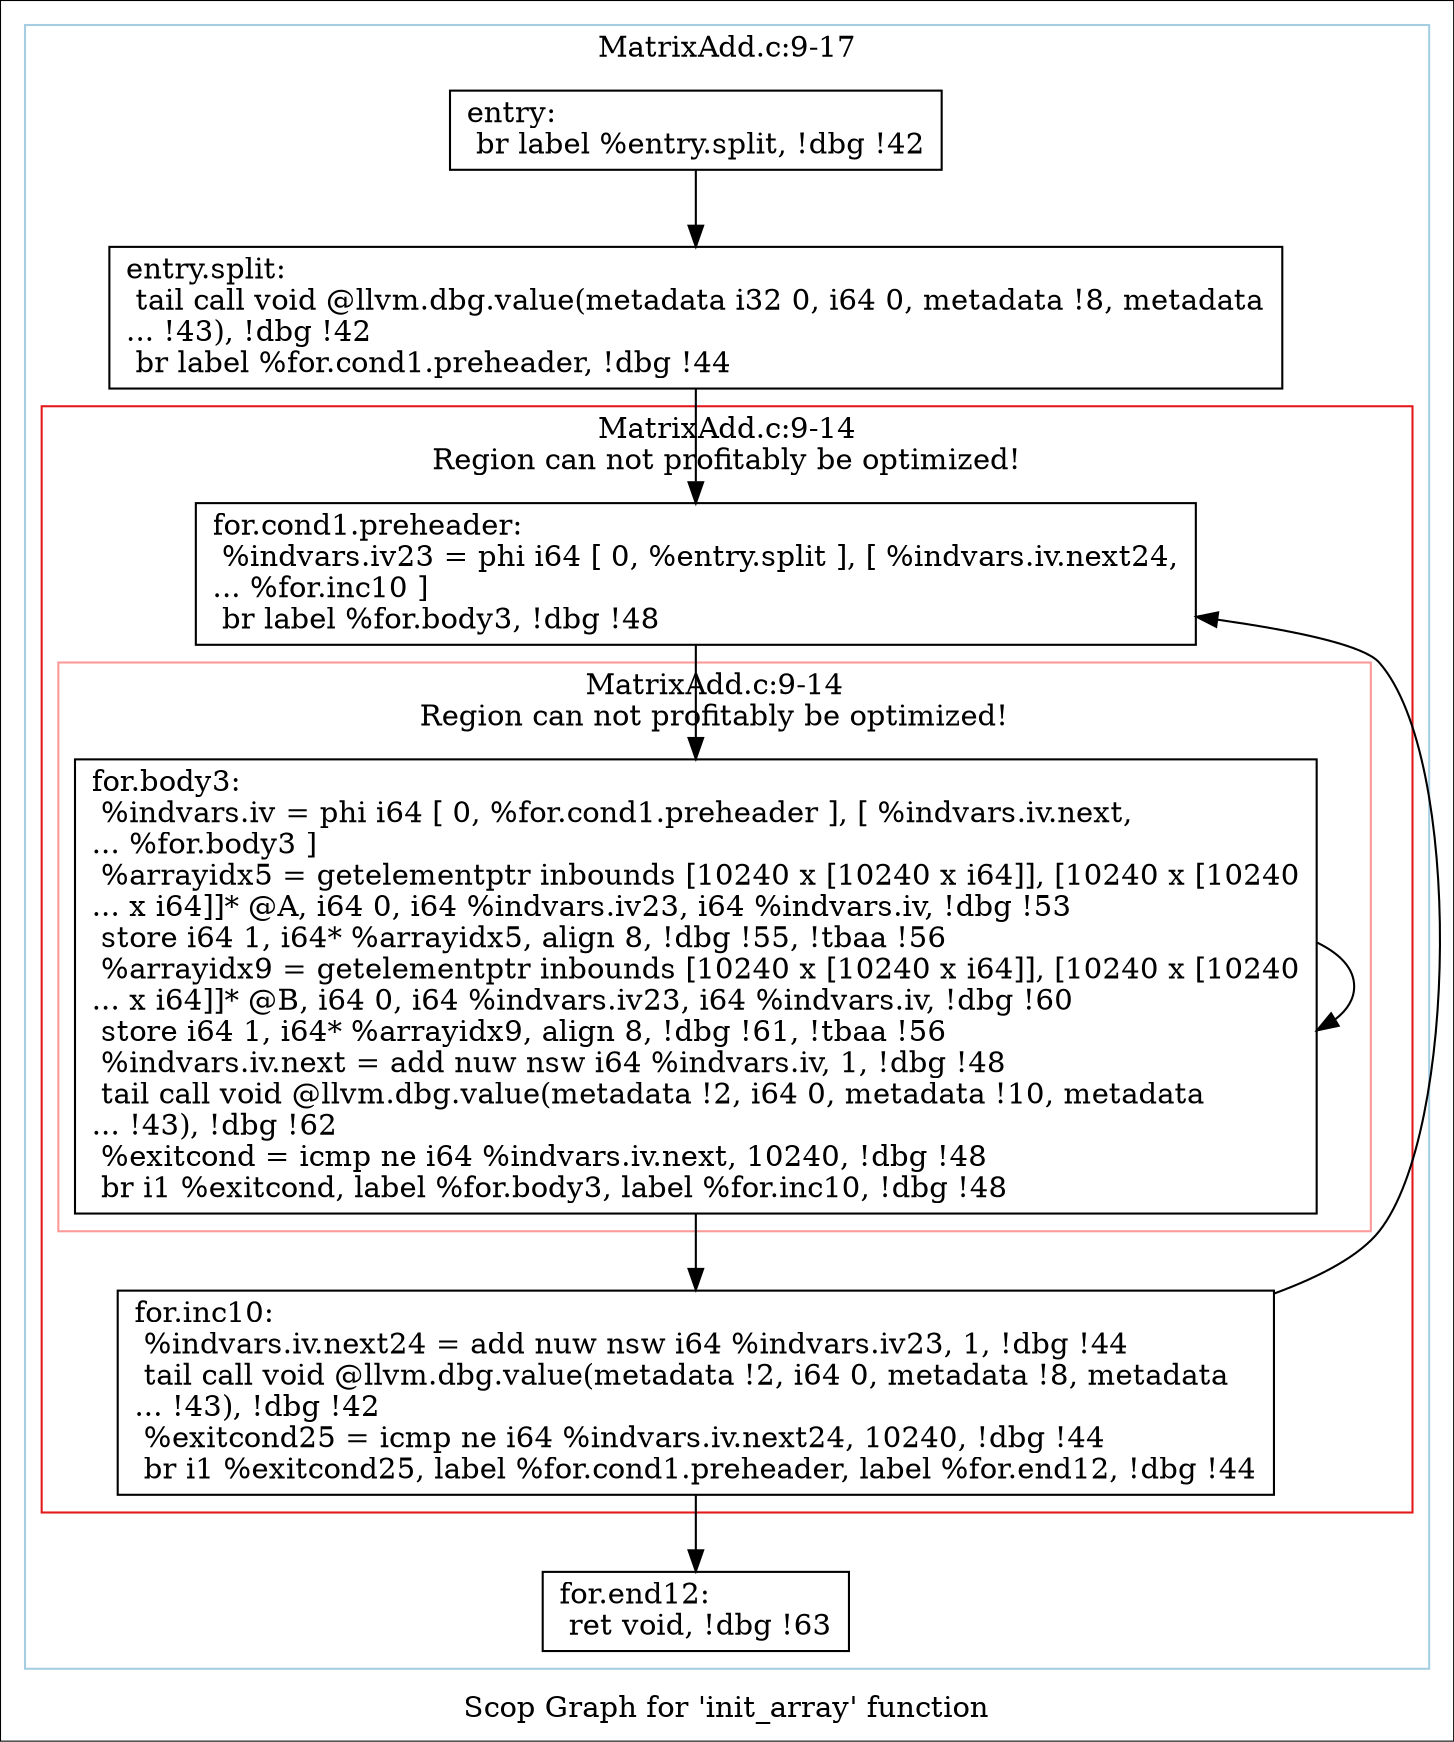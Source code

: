 digraph "Scop Graph for 'init_array' function" {
	label="Scop Graph for 'init_array' function";

	Node0x8e754f0 [shape=record,label="{entry:\l  br label %entry.split, !dbg !42\l}"];
	Node0x8e754f0 -> Node0x8e70d40;
	Node0x8e70d40 [shape=record,label="{entry.split:                                      \l  tail call void @llvm.dbg.value(metadata i32 0, i64 0, metadata !8, metadata\l... !43), !dbg !42\l  br label %for.cond1.preheader, !dbg !44\l}"];
	Node0x8e70d40 -> Node0x8e31c50;
	Node0x8e31c50 [shape=record,label="{for.cond1.preheader:                              \l  %indvars.iv23 = phi i64 [ 0, %entry.split ], [ %indvars.iv.next24,\l... %for.inc10 ]\l  br label %for.body3, !dbg !48\l}"];
	Node0x8e31c50 -> Node0x8e31af0;
	Node0x8e31af0 [shape=record,label="{for.body3:                                        \l  %indvars.iv = phi i64 [ 0, %for.cond1.preheader ], [ %indvars.iv.next,\l... %for.body3 ]\l  %arrayidx5 = getelementptr inbounds [10240 x [10240 x i64]], [10240 x [10240\l... x i64]]* @A, i64 0, i64 %indvars.iv23, i64 %indvars.iv, !dbg !53\l  store i64 1, i64* %arrayidx5, align 8, !dbg !55, !tbaa !56\l  %arrayidx9 = getelementptr inbounds [10240 x [10240 x i64]], [10240 x [10240\l... x i64]]* @B, i64 0, i64 %indvars.iv23, i64 %indvars.iv, !dbg !60\l  store i64 1, i64* %arrayidx9, align 8, !dbg !61, !tbaa !56\l  %indvars.iv.next = add nuw nsw i64 %indvars.iv, 1, !dbg !48\l  tail call void @llvm.dbg.value(metadata !2, i64 0, metadata !10, metadata\l... !43), !dbg !62\l  %exitcond = icmp ne i64 %indvars.iv.next, 10240, !dbg !48\l  br i1 %exitcond, label %for.body3, label %for.inc10, !dbg !48\l}"];
	Node0x8e31af0 -> Node0x8e31af0[constraint=false];
	Node0x8e31af0 -> Node0x8e58f90;
	Node0x8e58f90 [shape=record,label="{for.inc10:                                        \l  %indvars.iv.next24 = add nuw nsw i64 %indvars.iv23, 1, !dbg !44\l  tail call void @llvm.dbg.value(metadata !2, i64 0, metadata !8, metadata\l... !43), !dbg !42\l  %exitcond25 = icmp ne i64 %indvars.iv.next24, 10240, !dbg !44\l  br i1 %exitcond25, label %for.cond1.preheader, label %for.end12, !dbg !44\l}"];
	Node0x8e58f90 -> Node0x8e31c50[constraint=false];
	Node0x8e58f90 -> Node0x8e750f0;
	Node0x8e750f0 [shape=record,label="{for.end12:                                        \l  ret void, !dbg !63\l}"];
	colorscheme = "paired12"
        subgraph cluster_0x8e72ef0 {
          label = "MatrixAdd.c:9-17
";
          style = solid;
          color = 1
          subgraph cluster_0x8e73160 {
            label = "MatrixAdd.c:9-14
Region can not profitably be optimized!";
            style = solid;
            color = 6
            subgraph cluster_0x8e6b780 {
              label = "MatrixAdd.c:9-14
Region can not profitably be optimized!";
              style = solid;
              color = 5
              Node0x8e31af0;
            }
            Node0x8e31c50;
            Node0x8e58f90;
          }
          Node0x8e754f0;
          Node0x8e70d40;
          Node0x8e750f0;
        }
}
